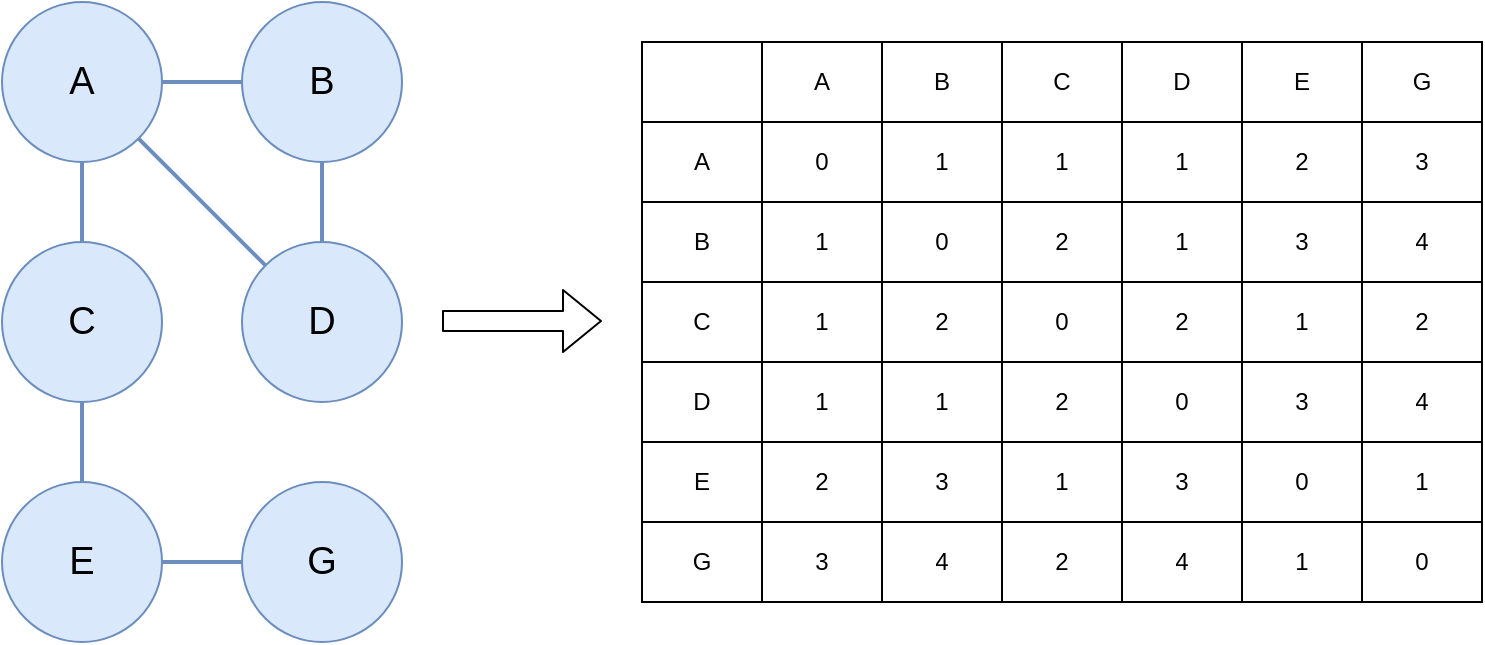 <mxfile version="13.7.3" type="device"><diagram id="y6urxDDCc-ryw6ZhAPgA" name="Page-1"><mxGraphModel dx="932" dy="597" grid="1" gridSize="10" guides="1" tooltips="1" connect="1" arrows="1" fold="1" page="1" pageScale="1" pageWidth="850" pageHeight="1100" math="0" shadow="0"><root><mxCell id="0"/><mxCell id="1" parent="0"/><mxCell id="uq6efwt6auBJ6zm4O07K-1" value="" style="edgeStyle=orthogonalEdgeStyle;rounded=0;orthogonalLoop=1;jettySize=auto;html=1;fontSize=19;endArrow=none;endFill=0;strokeWidth=2;fillColor=#dae8fc;strokeColor=#6c8ebf;" edge="1" parent="1" source="uq6efwt6auBJ6zm4O07K-3" target="uq6efwt6auBJ6zm4O07K-4"><mxGeometry relative="1" as="geometry"/></mxCell><mxCell id="uq6efwt6auBJ6zm4O07K-2" value="" style="edgeStyle=orthogonalEdgeStyle;rounded=0;orthogonalLoop=1;jettySize=auto;html=1;fontSize=19;endArrow=none;endFill=0;strokeWidth=2;fillColor=#dae8fc;strokeColor=#6c8ebf;" edge="1" parent="1" source="uq6efwt6auBJ6zm4O07K-3" target="uq6efwt6auBJ6zm4O07K-6"><mxGeometry relative="1" as="geometry"/></mxCell><mxCell id="uq6efwt6auBJ6zm4O07K-3" value="A" style="ellipse;whiteSpace=wrap;html=1;fontSize=19;fillColor=#dae8fc;strokeColor=#6c8ebf;" vertex="1" parent="1"><mxGeometry x="40" y="40" width="80" height="80" as="geometry"/></mxCell><mxCell id="uq6efwt6auBJ6zm4O07K-4" value="C" style="ellipse;whiteSpace=wrap;html=1;fontSize=19;fillColor=#dae8fc;strokeColor=#6c8ebf;" vertex="1" parent="1"><mxGeometry x="40" y="160" width="80" height="80" as="geometry"/></mxCell><mxCell id="uq6efwt6auBJ6zm4O07K-5" value="" style="edgeStyle=orthogonalEdgeStyle;rounded=0;orthogonalLoop=1;jettySize=auto;html=1;fontSize=19;endArrow=none;endFill=0;strokeWidth=2;fillColor=#dae8fc;strokeColor=#6c8ebf;" edge="1" parent="1" source="uq6efwt6auBJ6zm4O07K-6" target="uq6efwt6auBJ6zm4O07K-7"><mxGeometry relative="1" as="geometry"/></mxCell><mxCell id="uq6efwt6auBJ6zm4O07K-6" value="B" style="ellipse;whiteSpace=wrap;html=1;fontSize=19;fillColor=#dae8fc;strokeColor=#6c8ebf;" vertex="1" parent="1"><mxGeometry x="160" y="40" width="80" height="80" as="geometry"/></mxCell><mxCell id="uq6efwt6auBJ6zm4O07K-7" value="D" style="ellipse;whiteSpace=wrap;html=1;fontSize=19;fillColor=#dae8fc;strokeColor=#6c8ebf;" vertex="1" parent="1"><mxGeometry x="160" y="160" width="80" height="80" as="geometry"/></mxCell><mxCell id="uq6efwt6auBJ6zm4O07K-8" value="" style="endArrow=none;html=1;fontSize=19;exitX=1;exitY=1;exitDx=0;exitDy=0;entryX=0;entryY=0;entryDx=0;entryDy=0;endFill=0;strokeWidth=2;fillColor=#dae8fc;strokeColor=#6c8ebf;" edge="1" parent="1" source="uq6efwt6auBJ6zm4O07K-3" target="uq6efwt6auBJ6zm4O07K-7"><mxGeometry width="50" height="50" relative="1" as="geometry"><mxPoint x="-40" y="290" as="sourcePoint"/><mxPoint x="10" y="240" as="targetPoint"/></mxGeometry></mxCell><mxCell id="uq6efwt6auBJ6zm4O07K-9" value="" style="edgeStyle=orthogonalEdgeStyle;rounded=0;orthogonalLoop=1;jettySize=auto;html=1;fontSize=19;endArrow=none;endFill=0;strokeWidth=2;fillColor=#dae8fc;strokeColor=#6c8ebf;" edge="1" parent="1" source="uq6efwt6auBJ6zm4O07K-10" target="uq6efwt6auBJ6zm4O07K-11"><mxGeometry relative="1" as="geometry"/></mxCell><mxCell id="uq6efwt6auBJ6zm4O07K-10" value="E" style="ellipse;whiteSpace=wrap;html=1;fontSize=19;fillColor=#dae8fc;strokeColor=#6c8ebf;" vertex="1" parent="1"><mxGeometry x="40" y="280" width="80" height="80" as="geometry"/></mxCell><mxCell id="uq6efwt6auBJ6zm4O07K-11" value="G" style="ellipse;whiteSpace=wrap;html=1;fontSize=19;fillColor=#dae8fc;strokeColor=#6c8ebf;" vertex="1" parent="1"><mxGeometry x="160" y="280" width="80" height="80" as="geometry"/></mxCell><mxCell id="uq6efwt6auBJ6zm4O07K-15" value="" style="edgeStyle=orthogonalEdgeStyle;rounded=0;orthogonalLoop=1;jettySize=auto;html=1;fontSize=19;endArrow=none;endFill=0;strokeWidth=2;fillColor=#dae8fc;strokeColor=#6c8ebf;exitX=0.5;exitY=1;exitDx=0;exitDy=0;entryX=0.5;entryY=0;entryDx=0;entryDy=0;" edge="1" parent="1" source="uq6efwt6auBJ6zm4O07K-4" target="uq6efwt6auBJ6zm4O07K-10"><mxGeometry relative="1" as="geometry"><mxPoint x="90" y="130" as="sourcePoint"/><mxPoint x="90" y="210" as="targetPoint"/></mxGeometry></mxCell><mxCell id="uq6efwt6auBJ6zm4O07K-16" value="" style="shape=flexArrow;endArrow=classic;html=1;" edge="1" parent="1"><mxGeometry width="50" height="50" relative="1" as="geometry"><mxPoint x="260" y="199.5" as="sourcePoint"/><mxPoint x="340" y="199.5" as="targetPoint"/></mxGeometry></mxCell><mxCell id="uq6efwt6auBJ6zm4O07K-17" value="" style="shape=table;html=1;whiteSpace=wrap;startSize=0;container=1;collapsible=0;childLayout=tableLayout;" vertex="1" parent="1"><mxGeometry x="360" y="100" width="180" height="120" as="geometry"/></mxCell><mxCell id="uq6efwt6auBJ6zm4O07K-18" value="" style="shape=partialRectangle;html=1;whiteSpace=wrap;collapsible=0;dropTarget=0;pointerEvents=0;fillColor=none;top=0;left=0;bottom=0;right=0;points=[[0,0.5],[1,0.5]];portConstraint=eastwest;" vertex="1" parent="uq6efwt6auBJ6zm4O07K-17"><mxGeometry width="180" height="40" as="geometry"/></mxCell><mxCell id="uq6efwt6auBJ6zm4O07K-19" value="0" style="shape=partialRectangle;html=1;whiteSpace=wrap;connectable=0;fillColor=none;top=0;left=0;bottom=0;right=0;overflow=hidden;" vertex="1" parent="uq6efwt6auBJ6zm4O07K-18"><mxGeometry width="60" height="40" as="geometry"/></mxCell><mxCell id="uq6efwt6auBJ6zm4O07K-20" value="" style="shape=partialRectangle;html=1;whiteSpace=wrap;connectable=0;fillColor=none;top=0;left=0;bottom=0;right=0;overflow=hidden;" vertex="1" parent="uq6efwt6auBJ6zm4O07K-18"><mxGeometry x="60" width="60" height="40" as="geometry"/></mxCell><mxCell id="uq6efwt6auBJ6zm4O07K-21" value="" style="shape=partialRectangle;html=1;whiteSpace=wrap;connectable=0;fillColor=none;top=0;left=0;bottom=0;right=0;overflow=hidden;" vertex="1" parent="uq6efwt6auBJ6zm4O07K-18"><mxGeometry x="120" width="60" height="40" as="geometry"/></mxCell><mxCell id="uq6efwt6auBJ6zm4O07K-22" value="" style="shape=partialRectangle;html=1;whiteSpace=wrap;collapsible=0;dropTarget=0;pointerEvents=0;fillColor=none;top=0;left=0;bottom=0;right=0;points=[[0,0.5],[1,0.5]];portConstraint=eastwest;" vertex="1" parent="uq6efwt6auBJ6zm4O07K-17"><mxGeometry y="40" width="180" height="40" as="geometry"/></mxCell><mxCell id="uq6efwt6auBJ6zm4O07K-23" value="" style="shape=partialRectangle;html=1;whiteSpace=wrap;connectable=0;fillColor=none;top=0;left=0;bottom=0;right=0;overflow=hidden;" vertex="1" parent="uq6efwt6auBJ6zm4O07K-22"><mxGeometry width="60" height="40" as="geometry"/></mxCell><mxCell id="uq6efwt6auBJ6zm4O07K-24" value="0" style="shape=partialRectangle;html=1;whiteSpace=wrap;connectable=0;fillColor=none;top=0;left=0;bottom=0;right=0;overflow=hidden;" vertex="1" parent="uq6efwt6auBJ6zm4O07K-22"><mxGeometry x="60" width="60" height="40" as="geometry"/></mxCell><mxCell id="uq6efwt6auBJ6zm4O07K-25" value="" style="shape=partialRectangle;html=1;whiteSpace=wrap;connectable=0;fillColor=none;top=0;left=0;bottom=0;right=0;overflow=hidden;" vertex="1" parent="uq6efwt6auBJ6zm4O07K-22"><mxGeometry x="120" width="60" height="40" as="geometry"/></mxCell><mxCell id="uq6efwt6auBJ6zm4O07K-26" value="" style="shape=partialRectangle;html=1;whiteSpace=wrap;collapsible=0;dropTarget=0;pointerEvents=0;fillColor=none;top=0;left=0;bottom=0;right=0;points=[[0,0.5],[1,0.5]];portConstraint=eastwest;" vertex="1" parent="uq6efwt6auBJ6zm4O07K-17"><mxGeometry y="80" width="180" height="40" as="geometry"/></mxCell><mxCell id="uq6efwt6auBJ6zm4O07K-27" value="C" style="shape=partialRectangle;html=1;whiteSpace=wrap;connectable=0;fillColor=none;top=0;left=0;bottom=0;right=0;overflow=hidden;" vertex="1" parent="uq6efwt6auBJ6zm4O07K-26"><mxGeometry width="60" height="40" as="geometry"/></mxCell><mxCell id="uq6efwt6auBJ6zm4O07K-28" value="1" style="shape=partialRectangle;html=1;whiteSpace=wrap;connectable=0;fillColor=none;top=0;left=0;bottom=0;right=0;overflow=hidden;" vertex="1" parent="uq6efwt6auBJ6zm4O07K-26"><mxGeometry x="60" width="60" height="40" as="geometry"/></mxCell><mxCell id="uq6efwt6auBJ6zm4O07K-29" value="2" style="shape=partialRectangle;html=1;whiteSpace=wrap;connectable=0;fillColor=none;top=0;left=0;bottom=0;right=0;overflow=hidden;" vertex="1" parent="uq6efwt6auBJ6zm4O07K-26"><mxGeometry x="120" width="60" height="40" as="geometry"/></mxCell><mxCell id="uq6efwt6auBJ6zm4O07K-30" value="" style="shape=table;html=1;whiteSpace=wrap;startSize=0;container=1;collapsible=0;childLayout=tableLayout;" vertex="1" parent="1"><mxGeometry x="540" y="100" width="180" height="120" as="geometry"/></mxCell><mxCell id="uq6efwt6auBJ6zm4O07K-31" value="" style="shape=partialRectangle;html=1;whiteSpace=wrap;collapsible=0;dropTarget=0;pointerEvents=0;fillColor=none;top=0;left=0;bottom=0;right=0;points=[[0,0.5],[1,0.5]];portConstraint=eastwest;" vertex="1" parent="uq6efwt6auBJ6zm4O07K-30"><mxGeometry width="180" height="40" as="geometry"/></mxCell><mxCell id="uq6efwt6auBJ6zm4O07K-32" value="" style="shape=partialRectangle;html=1;whiteSpace=wrap;connectable=0;fillColor=none;top=0;left=0;bottom=0;right=0;overflow=hidden;" vertex="1" parent="uq6efwt6auBJ6zm4O07K-31"><mxGeometry width="60" height="40" as="geometry"/></mxCell><mxCell id="uq6efwt6auBJ6zm4O07K-33" value="" style="shape=partialRectangle;html=1;whiteSpace=wrap;connectable=0;fillColor=none;top=0;left=0;bottom=0;right=0;overflow=hidden;" vertex="1" parent="uq6efwt6auBJ6zm4O07K-31"><mxGeometry x="60" width="60" height="40" as="geometry"/></mxCell><mxCell id="uq6efwt6auBJ6zm4O07K-34" value="" style="shape=partialRectangle;html=1;whiteSpace=wrap;connectable=0;fillColor=none;top=0;left=0;bottom=0;right=0;overflow=hidden;" vertex="1" parent="uq6efwt6auBJ6zm4O07K-31"><mxGeometry x="120" width="60" height="40" as="geometry"/></mxCell><mxCell id="uq6efwt6auBJ6zm4O07K-35" value="" style="shape=partialRectangle;html=1;whiteSpace=wrap;collapsible=0;dropTarget=0;pointerEvents=0;fillColor=none;top=0;left=0;bottom=0;right=0;points=[[0,0.5],[1,0.5]];portConstraint=eastwest;" vertex="1" parent="uq6efwt6auBJ6zm4O07K-30"><mxGeometry y="40" width="180" height="40" as="geometry"/></mxCell><mxCell id="uq6efwt6auBJ6zm4O07K-36" value="" style="shape=partialRectangle;html=1;whiteSpace=wrap;connectable=0;fillColor=none;top=0;left=0;bottom=0;right=0;overflow=hidden;" vertex="1" parent="uq6efwt6auBJ6zm4O07K-35"><mxGeometry width="60" height="40" as="geometry"/></mxCell><mxCell id="uq6efwt6auBJ6zm4O07K-37" value="" style="shape=partialRectangle;html=1;whiteSpace=wrap;connectable=0;fillColor=none;top=0;left=0;bottom=0;right=0;overflow=hidden;" vertex="1" parent="uq6efwt6auBJ6zm4O07K-35"><mxGeometry x="60" width="60" height="40" as="geometry"/></mxCell><mxCell id="uq6efwt6auBJ6zm4O07K-38" value="" style="shape=partialRectangle;html=1;whiteSpace=wrap;connectable=0;fillColor=none;top=0;left=0;bottom=0;right=0;overflow=hidden;" vertex="1" parent="uq6efwt6auBJ6zm4O07K-35"><mxGeometry x="120" width="60" height="40" as="geometry"/></mxCell><mxCell id="uq6efwt6auBJ6zm4O07K-39" value="" style="shape=partialRectangle;html=1;whiteSpace=wrap;collapsible=0;dropTarget=0;pointerEvents=0;fillColor=none;top=0;left=0;bottom=0;right=0;points=[[0,0.5],[1,0.5]];portConstraint=eastwest;" vertex="1" parent="uq6efwt6auBJ6zm4O07K-30"><mxGeometry y="80" width="180" height="40" as="geometry"/></mxCell><mxCell id="uq6efwt6auBJ6zm4O07K-40" value="0" style="shape=partialRectangle;html=1;whiteSpace=wrap;connectable=0;fillColor=none;top=0;left=0;bottom=0;right=0;overflow=hidden;" vertex="1" parent="uq6efwt6auBJ6zm4O07K-39"><mxGeometry width="60" height="40" as="geometry"/></mxCell><mxCell id="uq6efwt6auBJ6zm4O07K-41" value="" style="shape=partialRectangle;html=1;whiteSpace=wrap;connectable=0;fillColor=none;top=0;left=0;bottom=0;right=0;overflow=hidden;" vertex="1" parent="uq6efwt6auBJ6zm4O07K-39"><mxGeometry x="60" width="60" height="40" as="geometry"/></mxCell><mxCell id="uq6efwt6auBJ6zm4O07K-42" value="" style="shape=partialRectangle;html=1;whiteSpace=wrap;connectable=0;fillColor=none;top=0;left=0;bottom=0;right=0;overflow=hidden;" vertex="1" parent="uq6efwt6auBJ6zm4O07K-39"><mxGeometry x="120" width="60" height="40" as="geometry"/></mxCell><mxCell id="uq6efwt6auBJ6zm4O07K-43" value="" style="shape=table;html=1;whiteSpace=wrap;startSize=0;container=1;collapsible=0;childLayout=tableLayout;" vertex="1" parent="1"><mxGeometry x="360" y="220" width="180" height="120" as="geometry"/></mxCell><mxCell id="uq6efwt6auBJ6zm4O07K-44" value="" style="shape=partialRectangle;html=1;whiteSpace=wrap;collapsible=0;dropTarget=0;pointerEvents=0;fillColor=none;top=0;left=0;bottom=0;right=0;points=[[0,0.5],[1,0.5]];portConstraint=eastwest;" vertex="1" parent="uq6efwt6auBJ6zm4O07K-43"><mxGeometry width="180" height="40" as="geometry"/></mxCell><mxCell id="uq6efwt6auBJ6zm4O07K-45" value="D" style="shape=partialRectangle;html=1;whiteSpace=wrap;connectable=0;fillColor=none;top=0;left=0;bottom=0;right=0;overflow=hidden;" vertex="1" parent="uq6efwt6auBJ6zm4O07K-44"><mxGeometry width="60" height="40" as="geometry"/></mxCell><mxCell id="uq6efwt6auBJ6zm4O07K-46" value="1" style="shape=partialRectangle;html=1;whiteSpace=wrap;connectable=0;fillColor=none;top=0;left=0;bottom=0;right=0;overflow=hidden;" vertex="1" parent="uq6efwt6auBJ6zm4O07K-44"><mxGeometry x="60" width="60" height="40" as="geometry"/></mxCell><mxCell id="uq6efwt6auBJ6zm4O07K-47" value="1" style="shape=partialRectangle;html=1;whiteSpace=wrap;connectable=0;fillColor=none;top=0;left=0;bottom=0;right=0;overflow=hidden;" vertex="1" parent="uq6efwt6auBJ6zm4O07K-44"><mxGeometry x="120" width="60" height="40" as="geometry"/></mxCell><mxCell id="uq6efwt6auBJ6zm4O07K-48" value="" style="shape=partialRectangle;html=1;whiteSpace=wrap;collapsible=0;dropTarget=0;pointerEvents=0;fillColor=none;top=0;left=0;bottom=0;right=0;points=[[0,0.5],[1,0.5]];portConstraint=eastwest;" vertex="1" parent="uq6efwt6auBJ6zm4O07K-43"><mxGeometry y="40" width="180" height="40" as="geometry"/></mxCell><mxCell id="uq6efwt6auBJ6zm4O07K-49" value="E" style="shape=partialRectangle;html=1;whiteSpace=wrap;connectable=0;fillColor=none;top=0;left=0;bottom=0;right=0;overflow=hidden;" vertex="1" parent="uq6efwt6auBJ6zm4O07K-48"><mxGeometry width="60" height="40" as="geometry"/></mxCell><mxCell id="uq6efwt6auBJ6zm4O07K-50" value="2" style="shape=partialRectangle;html=1;whiteSpace=wrap;connectable=0;fillColor=none;top=0;left=0;bottom=0;right=0;overflow=hidden;" vertex="1" parent="uq6efwt6auBJ6zm4O07K-48"><mxGeometry x="60" width="60" height="40" as="geometry"/></mxCell><mxCell id="uq6efwt6auBJ6zm4O07K-51" value="3" style="shape=partialRectangle;html=1;whiteSpace=wrap;connectable=0;fillColor=none;top=0;left=0;bottom=0;right=0;overflow=hidden;" vertex="1" parent="uq6efwt6auBJ6zm4O07K-48"><mxGeometry x="120" width="60" height="40" as="geometry"/></mxCell><mxCell id="uq6efwt6auBJ6zm4O07K-52" value="" style="shape=partialRectangle;html=1;whiteSpace=wrap;collapsible=0;dropTarget=0;pointerEvents=0;fillColor=none;top=0;left=0;bottom=0;right=0;points=[[0,0.5],[1,0.5]];portConstraint=eastwest;" vertex="1" parent="uq6efwt6auBJ6zm4O07K-43"><mxGeometry y="80" width="180" height="40" as="geometry"/></mxCell><mxCell id="uq6efwt6auBJ6zm4O07K-53" value="G" style="shape=partialRectangle;html=1;whiteSpace=wrap;connectable=0;fillColor=none;top=0;left=0;bottom=0;right=0;overflow=hidden;" vertex="1" parent="uq6efwt6auBJ6zm4O07K-52"><mxGeometry width="60" height="40" as="geometry"/></mxCell><mxCell id="uq6efwt6auBJ6zm4O07K-54" value="3" style="shape=partialRectangle;html=1;whiteSpace=wrap;connectable=0;fillColor=none;top=0;left=0;bottom=0;right=0;overflow=hidden;" vertex="1" parent="uq6efwt6auBJ6zm4O07K-52"><mxGeometry x="60" width="60" height="40" as="geometry"/></mxCell><mxCell id="uq6efwt6auBJ6zm4O07K-55" value="4" style="shape=partialRectangle;html=1;whiteSpace=wrap;connectable=0;fillColor=none;top=0;left=0;bottom=0;right=0;overflow=hidden;" vertex="1" parent="uq6efwt6auBJ6zm4O07K-52"><mxGeometry x="120" width="60" height="40" as="geometry"/></mxCell><mxCell id="uq6efwt6auBJ6zm4O07K-56" value="" style="shape=table;html=1;whiteSpace=wrap;startSize=0;container=1;collapsible=0;childLayout=tableLayout;" vertex="1" parent="1"><mxGeometry x="540" y="220" width="180" height="120" as="geometry"/></mxCell><mxCell id="uq6efwt6auBJ6zm4O07K-57" value="" style="shape=partialRectangle;html=1;whiteSpace=wrap;collapsible=0;dropTarget=0;pointerEvents=0;fillColor=none;top=0;left=0;bottom=0;right=0;points=[[0,0.5],[1,0.5]];portConstraint=eastwest;" vertex="1" parent="uq6efwt6auBJ6zm4O07K-56"><mxGeometry width="180" height="40" as="geometry"/></mxCell><mxCell id="uq6efwt6auBJ6zm4O07K-58" value="2" style="shape=partialRectangle;html=1;whiteSpace=wrap;connectable=0;fillColor=none;top=0;left=0;bottom=0;right=0;overflow=hidden;" vertex="1" parent="uq6efwt6auBJ6zm4O07K-57"><mxGeometry width="60" height="40" as="geometry"/></mxCell><mxCell id="uq6efwt6auBJ6zm4O07K-59" value="" style="shape=partialRectangle;html=1;whiteSpace=wrap;connectable=0;fillColor=none;top=0;left=0;bottom=0;right=0;overflow=hidden;" vertex="1" parent="uq6efwt6auBJ6zm4O07K-57"><mxGeometry x="60" width="60" height="40" as="geometry"/></mxCell><mxCell id="uq6efwt6auBJ6zm4O07K-60" value="" style="shape=partialRectangle;html=1;whiteSpace=wrap;connectable=0;fillColor=none;top=0;left=0;bottom=0;right=0;overflow=hidden;" vertex="1" parent="uq6efwt6auBJ6zm4O07K-57"><mxGeometry x="120" width="60" height="40" as="geometry"/></mxCell><mxCell id="uq6efwt6auBJ6zm4O07K-61" value="" style="shape=partialRectangle;html=1;whiteSpace=wrap;collapsible=0;dropTarget=0;pointerEvents=0;fillColor=none;top=0;left=0;bottom=0;right=0;points=[[0,0.5],[1,0.5]];portConstraint=eastwest;" vertex="1" parent="uq6efwt6auBJ6zm4O07K-56"><mxGeometry y="40" width="180" height="40" as="geometry"/></mxCell><mxCell id="uq6efwt6auBJ6zm4O07K-62" value="1" style="shape=partialRectangle;html=1;whiteSpace=wrap;connectable=0;fillColor=none;top=0;left=0;bottom=0;right=0;overflow=hidden;" vertex="1" parent="uq6efwt6auBJ6zm4O07K-61"><mxGeometry width="60" height="40" as="geometry"/></mxCell><mxCell id="uq6efwt6auBJ6zm4O07K-63" value="0" style="shape=partialRectangle;html=1;whiteSpace=wrap;connectable=0;fillColor=none;top=0;left=0;bottom=0;right=0;overflow=hidden;" vertex="1" parent="uq6efwt6auBJ6zm4O07K-61"><mxGeometry x="60" width="60" height="40" as="geometry"/></mxCell><mxCell id="uq6efwt6auBJ6zm4O07K-64" value="" style="shape=partialRectangle;html=1;whiteSpace=wrap;connectable=0;fillColor=none;top=0;left=0;bottom=0;right=0;overflow=hidden;" vertex="1" parent="uq6efwt6auBJ6zm4O07K-61"><mxGeometry x="120" width="60" height="40" as="geometry"/></mxCell><mxCell id="uq6efwt6auBJ6zm4O07K-65" value="" style="shape=partialRectangle;html=1;whiteSpace=wrap;collapsible=0;dropTarget=0;pointerEvents=0;fillColor=none;top=0;left=0;bottom=0;right=0;points=[[0,0.5],[1,0.5]];portConstraint=eastwest;" vertex="1" parent="uq6efwt6auBJ6zm4O07K-56"><mxGeometry y="80" width="180" height="40" as="geometry"/></mxCell><mxCell id="uq6efwt6auBJ6zm4O07K-66" value="2" style="shape=partialRectangle;html=1;whiteSpace=wrap;connectable=0;fillColor=none;top=0;left=0;bottom=0;right=0;overflow=hidden;" vertex="1" parent="uq6efwt6auBJ6zm4O07K-65"><mxGeometry width="60" height="40" as="geometry"/></mxCell><mxCell id="uq6efwt6auBJ6zm4O07K-67" value="" style="shape=partialRectangle;html=1;whiteSpace=wrap;connectable=0;fillColor=none;top=0;left=0;bottom=0;right=0;overflow=hidden;" vertex="1" parent="uq6efwt6auBJ6zm4O07K-65"><mxGeometry x="60" width="60" height="40" as="geometry"/></mxCell><mxCell id="uq6efwt6auBJ6zm4O07K-68" value="0" style="shape=partialRectangle;html=1;whiteSpace=wrap;connectable=0;fillColor=none;top=0;left=0;bottom=0;right=0;overflow=hidden;" vertex="1" parent="uq6efwt6auBJ6zm4O07K-65"><mxGeometry x="120" width="60" height="40" as="geometry"/></mxCell><mxCell id="uq6efwt6auBJ6zm4O07K-69" value="" style="shape=table;html=1;whiteSpace=wrap;startSize=0;container=1;collapsible=0;childLayout=tableLayout;" vertex="1" parent="1"><mxGeometry x="540" y="60" width="180" height="120" as="geometry"/></mxCell><mxCell id="uq6efwt6auBJ6zm4O07K-70" value="" style="shape=partialRectangle;html=1;whiteSpace=wrap;collapsible=0;dropTarget=0;pointerEvents=0;fillColor=none;top=0;left=0;bottom=0;right=0;points=[[0,0.5],[1,0.5]];portConstraint=eastwest;" vertex="1" parent="uq6efwt6auBJ6zm4O07K-69"><mxGeometry width="180" height="40" as="geometry"/></mxCell><mxCell id="uq6efwt6auBJ6zm4O07K-71" value="C" style="shape=partialRectangle;html=1;whiteSpace=wrap;connectable=0;fillColor=none;top=0;left=0;bottom=0;right=0;overflow=hidden;" vertex="1" parent="uq6efwt6auBJ6zm4O07K-70"><mxGeometry width="60" height="40" as="geometry"/></mxCell><mxCell id="uq6efwt6auBJ6zm4O07K-72" value="" style="shape=partialRectangle;html=1;whiteSpace=wrap;connectable=0;fillColor=none;top=0;left=0;bottom=0;right=0;overflow=hidden;" vertex="1" parent="uq6efwt6auBJ6zm4O07K-70"><mxGeometry x="60" width="60" height="40" as="geometry"/></mxCell><mxCell id="uq6efwt6auBJ6zm4O07K-73" value="" style="shape=partialRectangle;html=1;whiteSpace=wrap;connectable=0;fillColor=none;top=0;left=0;bottom=0;right=0;overflow=hidden;" vertex="1" parent="uq6efwt6auBJ6zm4O07K-70"><mxGeometry x="120" width="60" height="40" as="geometry"/></mxCell><mxCell id="uq6efwt6auBJ6zm4O07K-74" value="" style="shape=partialRectangle;html=1;whiteSpace=wrap;collapsible=0;dropTarget=0;pointerEvents=0;fillColor=none;top=0;left=0;bottom=0;right=0;points=[[0,0.5],[1,0.5]];portConstraint=eastwest;" vertex="1" parent="uq6efwt6auBJ6zm4O07K-69"><mxGeometry y="40" width="180" height="40" as="geometry"/></mxCell><mxCell id="uq6efwt6auBJ6zm4O07K-75" value="1" style="shape=partialRectangle;html=1;whiteSpace=wrap;connectable=0;fillColor=none;top=0;left=0;bottom=0;right=0;overflow=hidden;" vertex="1" parent="uq6efwt6auBJ6zm4O07K-74"><mxGeometry width="60" height="40" as="geometry"/></mxCell><mxCell id="uq6efwt6auBJ6zm4O07K-76" value="" style="shape=partialRectangle;html=1;whiteSpace=wrap;connectable=0;fillColor=none;top=0;left=0;bottom=0;right=0;overflow=hidden;" vertex="1" parent="uq6efwt6auBJ6zm4O07K-74"><mxGeometry x="60" width="60" height="40" as="geometry"/></mxCell><mxCell id="uq6efwt6auBJ6zm4O07K-77" value="" style="shape=partialRectangle;html=1;whiteSpace=wrap;connectable=0;fillColor=none;top=0;left=0;bottom=0;right=0;overflow=hidden;" vertex="1" parent="uq6efwt6auBJ6zm4O07K-74"><mxGeometry x="120" width="60" height="40" as="geometry"/></mxCell><mxCell id="uq6efwt6auBJ6zm4O07K-78" value="" style="shape=partialRectangle;html=1;whiteSpace=wrap;collapsible=0;dropTarget=0;pointerEvents=0;fillColor=none;top=0;left=0;bottom=0;right=0;points=[[0,0.5],[1,0.5]];portConstraint=eastwest;" vertex="1" parent="uq6efwt6auBJ6zm4O07K-69"><mxGeometry y="80" width="180" height="40" as="geometry"/></mxCell><mxCell id="uq6efwt6auBJ6zm4O07K-79" value="2" style="shape=partialRectangle;html=1;whiteSpace=wrap;connectable=0;fillColor=none;top=0;left=0;bottom=0;right=0;overflow=hidden;" vertex="1" parent="uq6efwt6auBJ6zm4O07K-78"><mxGeometry width="60" height="40" as="geometry"/></mxCell><mxCell id="uq6efwt6auBJ6zm4O07K-80" value="" style="shape=partialRectangle;html=1;whiteSpace=wrap;connectable=0;fillColor=none;top=0;left=0;bottom=0;right=0;overflow=hidden;" vertex="1" parent="uq6efwt6auBJ6zm4O07K-78"><mxGeometry x="60" width="60" height="40" as="geometry"/></mxCell><mxCell id="uq6efwt6auBJ6zm4O07K-81" value="" style="shape=partialRectangle;html=1;whiteSpace=wrap;connectable=0;fillColor=none;top=0;left=0;bottom=0;right=0;overflow=hidden;" vertex="1" parent="uq6efwt6auBJ6zm4O07K-78"><mxGeometry x="120" width="60" height="40" as="geometry"/></mxCell><mxCell id="uq6efwt6auBJ6zm4O07K-82" value="" style="shape=table;html=1;whiteSpace=wrap;startSize=0;container=1;collapsible=0;childLayout=tableLayout;" vertex="1" parent="1"><mxGeometry x="360" y="60" width="180" height="120" as="geometry"/></mxCell><mxCell id="uq6efwt6auBJ6zm4O07K-83" value="" style="shape=partialRectangle;html=1;whiteSpace=wrap;collapsible=0;dropTarget=0;pointerEvents=0;fillColor=none;top=0;left=0;bottom=0;right=0;points=[[0,0.5],[1,0.5]];portConstraint=eastwest;" vertex="1" parent="uq6efwt6auBJ6zm4O07K-82"><mxGeometry width="180" height="40" as="geometry"/></mxCell><mxCell id="uq6efwt6auBJ6zm4O07K-84" value="" style="shape=partialRectangle;html=1;whiteSpace=wrap;connectable=0;fillColor=none;top=0;left=0;bottom=0;right=0;overflow=hidden;" vertex="1" parent="uq6efwt6auBJ6zm4O07K-83"><mxGeometry width="60" height="40" as="geometry"/></mxCell><mxCell id="uq6efwt6auBJ6zm4O07K-85" value="A" style="shape=partialRectangle;html=1;whiteSpace=wrap;connectable=0;fillColor=none;top=0;left=0;bottom=0;right=0;overflow=hidden;" vertex="1" parent="uq6efwt6auBJ6zm4O07K-83"><mxGeometry x="60" width="60" height="40" as="geometry"/></mxCell><mxCell id="uq6efwt6auBJ6zm4O07K-86" value="B" style="shape=partialRectangle;html=1;whiteSpace=wrap;connectable=0;fillColor=none;top=0;left=0;bottom=0;right=0;overflow=hidden;" vertex="1" parent="uq6efwt6auBJ6zm4O07K-83"><mxGeometry x="120" width="60" height="40" as="geometry"/></mxCell><mxCell id="uq6efwt6auBJ6zm4O07K-87" value="" style="shape=partialRectangle;html=1;whiteSpace=wrap;collapsible=0;dropTarget=0;pointerEvents=0;fillColor=none;top=0;left=0;bottom=0;right=0;points=[[0,0.5],[1,0.5]];portConstraint=eastwest;" vertex="1" parent="uq6efwt6auBJ6zm4O07K-82"><mxGeometry y="40" width="180" height="40" as="geometry"/></mxCell><mxCell id="uq6efwt6auBJ6zm4O07K-88" value="A" style="shape=partialRectangle;html=1;whiteSpace=wrap;connectable=0;fillColor=none;top=0;left=0;bottom=0;right=0;overflow=hidden;" vertex="1" parent="uq6efwt6auBJ6zm4O07K-87"><mxGeometry width="60" height="40" as="geometry"/></mxCell><mxCell id="uq6efwt6auBJ6zm4O07K-89" value="0" style="shape=partialRectangle;html=1;whiteSpace=wrap;connectable=0;fillColor=none;top=0;left=0;bottom=0;right=0;overflow=hidden;" vertex="1" parent="uq6efwt6auBJ6zm4O07K-87"><mxGeometry x="60" width="60" height="40" as="geometry"/></mxCell><mxCell id="uq6efwt6auBJ6zm4O07K-90" value="1" style="shape=partialRectangle;html=1;whiteSpace=wrap;connectable=0;fillColor=none;top=0;left=0;bottom=0;right=0;overflow=hidden;" vertex="1" parent="uq6efwt6auBJ6zm4O07K-87"><mxGeometry x="120" width="60" height="40" as="geometry"/></mxCell><mxCell id="uq6efwt6auBJ6zm4O07K-91" value="" style="shape=partialRectangle;html=1;whiteSpace=wrap;collapsible=0;dropTarget=0;pointerEvents=0;fillColor=none;top=0;left=0;bottom=0;right=0;points=[[0,0.5],[1,0.5]];portConstraint=eastwest;" vertex="1" parent="uq6efwt6auBJ6zm4O07K-82"><mxGeometry y="80" width="180" height="40" as="geometry"/></mxCell><mxCell id="uq6efwt6auBJ6zm4O07K-92" value="B" style="shape=partialRectangle;html=1;whiteSpace=wrap;connectable=0;fillColor=none;top=0;left=0;bottom=0;right=0;overflow=hidden;" vertex="1" parent="uq6efwt6auBJ6zm4O07K-91"><mxGeometry width="60" height="40" as="geometry"/></mxCell><mxCell id="uq6efwt6auBJ6zm4O07K-93" value="1" style="shape=partialRectangle;html=1;whiteSpace=wrap;connectable=0;fillColor=none;top=0;left=0;bottom=0;right=0;overflow=hidden;" vertex="1" parent="uq6efwt6auBJ6zm4O07K-91"><mxGeometry x="60" width="60" height="40" as="geometry"/></mxCell><mxCell id="uq6efwt6auBJ6zm4O07K-94" value="0" style="shape=partialRectangle;html=1;whiteSpace=wrap;connectable=0;fillColor=none;top=0;left=0;bottom=0;right=0;overflow=hidden;" vertex="1" parent="uq6efwt6auBJ6zm4O07K-91"><mxGeometry x="120" width="60" height="40" as="geometry"/></mxCell><mxCell id="uq6efwt6auBJ6zm4O07K-95" value="" style="shape=table;html=1;whiteSpace=wrap;startSize=0;container=1;collapsible=0;childLayout=tableLayout;" vertex="1" parent="1"><mxGeometry x="600" y="60" width="180" height="120" as="geometry"/></mxCell><mxCell id="uq6efwt6auBJ6zm4O07K-96" value="" style="shape=partialRectangle;html=1;whiteSpace=wrap;collapsible=0;dropTarget=0;pointerEvents=0;fillColor=none;top=0;left=0;bottom=0;right=0;points=[[0,0.5],[1,0.5]];portConstraint=eastwest;" vertex="1" parent="uq6efwt6auBJ6zm4O07K-95"><mxGeometry width="180" height="40" as="geometry"/></mxCell><mxCell id="uq6efwt6auBJ6zm4O07K-97" value="D" style="shape=partialRectangle;html=1;whiteSpace=wrap;connectable=0;fillColor=none;top=0;left=0;bottom=0;right=0;overflow=hidden;" vertex="1" parent="uq6efwt6auBJ6zm4O07K-96"><mxGeometry width="60" height="40" as="geometry"/></mxCell><mxCell id="uq6efwt6auBJ6zm4O07K-98" value="E" style="shape=partialRectangle;html=1;whiteSpace=wrap;connectable=0;fillColor=none;top=0;left=0;bottom=0;right=0;overflow=hidden;" vertex="1" parent="uq6efwt6auBJ6zm4O07K-96"><mxGeometry x="60" width="60" height="40" as="geometry"/></mxCell><mxCell id="uq6efwt6auBJ6zm4O07K-99" value="G" style="shape=partialRectangle;html=1;whiteSpace=wrap;connectable=0;fillColor=none;top=0;left=0;bottom=0;right=0;overflow=hidden;" vertex="1" parent="uq6efwt6auBJ6zm4O07K-96"><mxGeometry x="120" width="60" height="40" as="geometry"/></mxCell><mxCell id="uq6efwt6auBJ6zm4O07K-100" value="" style="shape=partialRectangle;html=1;whiteSpace=wrap;collapsible=0;dropTarget=0;pointerEvents=0;fillColor=none;top=0;left=0;bottom=0;right=0;points=[[0,0.5],[1,0.5]];portConstraint=eastwest;" vertex="1" parent="uq6efwt6auBJ6zm4O07K-95"><mxGeometry y="40" width="180" height="40" as="geometry"/></mxCell><mxCell id="uq6efwt6auBJ6zm4O07K-101" value="1" style="shape=partialRectangle;html=1;whiteSpace=wrap;connectable=0;fillColor=none;top=0;left=0;bottom=0;right=0;overflow=hidden;" vertex="1" parent="uq6efwt6auBJ6zm4O07K-100"><mxGeometry width="60" height="40" as="geometry"/></mxCell><mxCell id="uq6efwt6auBJ6zm4O07K-102" value="2" style="shape=partialRectangle;html=1;whiteSpace=wrap;connectable=0;fillColor=none;top=0;left=0;bottom=0;right=0;overflow=hidden;" vertex="1" parent="uq6efwt6auBJ6zm4O07K-100"><mxGeometry x="60" width="60" height="40" as="geometry"/></mxCell><mxCell id="uq6efwt6auBJ6zm4O07K-103" value="3" style="shape=partialRectangle;html=1;whiteSpace=wrap;connectable=0;fillColor=none;top=0;left=0;bottom=0;right=0;overflow=hidden;" vertex="1" parent="uq6efwt6auBJ6zm4O07K-100"><mxGeometry x="120" width="60" height="40" as="geometry"/></mxCell><mxCell id="uq6efwt6auBJ6zm4O07K-104" value="" style="shape=partialRectangle;html=1;whiteSpace=wrap;collapsible=0;dropTarget=0;pointerEvents=0;fillColor=none;top=0;left=0;bottom=0;right=0;points=[[0,0.5],[1,0.5]];portConstraint=eastwest;" vertex="1" parent="uq6efwt6auBJ6zm4O07K-95"><mxGeometry y="80" width="180" height="40" as="geometry"/></mxCell><mxCell id="uq6efwt6auBJ6zm4O07K-105" value="" style="shape=partialRectangle;html=1;whiteSpace=wrap;connectable=0;fillColor=none;top=0;left=0;bottom=0;right=0;overflow=hidden;" vertex="1" parent="uq6efwt6auBJ6zm4O07K-104"><mxGeometry width="60" height="40" as="geometry"/></mxCell><mxCell id="uq6efwt6auBJ6zm4O07K-106" value="" style="shape=partialRectangle;html=1;whiteSpace=wrap;connectable=0;fillColor=none;top=0;left=0;bottom=0;right=0;overflow=hidden;" vertex="1" parent="uq6efwt6auBJ6zm4O07K-104"><mxGeometry x="60" width="60" height="40" as="geometry"/></mxCell><mxCell id="uq6efwt6auBJ6zm4O07K-107" value="" style="shape=partialRectangle;html=1;whiteSpace=wrap;connectable=0;fillColor=none;top=0;left=0;bottom=0;right=0;overflow=hidden;" vertex="1" parent="uq6efwt6auBJ6zm4O07K-104"><mxGeometry x="120" width="60" height="40" as="geometry"/></mxCell><mxCell id="uq6efwt6auBJ6zm4O07K-108" value="" style="shape=table;html=1;whiteSpace=wrap;startSize=0;container=1;collapsible=0;childLayout=tableLayout;" vertex="1" parent="1"><mxGeometry x="600" y="220" width="180" height="120" as="geometry"/></mxCell><mxCell id="uq6efwt6auBJ6zm4O07K-109" value="" style="shape=partialRectangle;html=1;whiteSpace=wrap;collapsible=0;dropTarget=0;pointerEvents=0;fillColor=none;top=0;left=0;bottom=0;right=0;points=[[0,0.5],[1,0.5]];portConstraint=eastwest;" vertex="1" parent="uq6efwt6auBJ6zm4O07K-108"><mxGeometry width="180" height="40" as="geometry"/></mxCell><mxCell id="uq6efwt6auBJ6zm4O07K-110" value="" style="shape=partialRectangle;html=1;whiteSpace=wrap;connectable=0;fillColor=none;top=0;left=0;bottom=0;right=0;overflow=hidden;" vertex="1" parent="uq6efwt6auBJ6zm4O07K-109"><mxGeometry width="60" height="40" as="geometry"/></mxCell><mxCell id="uq6efwt6auBJ6zm4O07K-111" value="" style="shape=partialRectangle;html=1;whiteSpace=wrap;connectable=0;fillColor=none;top=0;left=0;bottom=0;right=0;overflow=hidden;" vertex="1" parent="uq6efwt6auBJ6zm4O07K-109"><mxGeometry x="60" width="60" height="40" as="geometry"/></mxCell><mxCell id="uq6efwt6auBJ6zm4O07K-112" value="" style="shape=partialRectangle;html=1;whiteSpace=wrap;connectable=0;fillColor=none;top=0;left=0;bottom=0;right=0;overflow=hidden;" vertex="1" parent="uq6efwt6auBJ6zm4O07K-109"><mxGeometry x="120" width="60" height="40" as="geometry"/></mxCell><mxCell id="uq6efwt6auBJ6zm4O07K-113" value="" style="shape=partialRectangle;html=1;whiteSpace=wrap;collapsible=0;dropTarget=0;pointerEvents=0;fillColor=none;top=0;left=0;bottom=0;right=0;points=[[0,0.5],[1,0.5]];portConstraint=eastwest;" vertex="1" parent="uq6efwt6auBJ6zm4O07K-108"><mxGeometry y="40" width="180" height="40" as="geometry"/></mxCell><mxCell id="uq6efwt6auBJ6zm4O07K-114" value="3" style="shape=partialRectangle;html=1;whiteSpace=wrap;connectable=0;fillColor=none;top=0;left=0;bottom=0;right=0;overflow=hidden;" vertex="1" parent="uq6efwt6auBJ6zm4O07K-113"><mxGeometry width="60" height="40" as="geometry"/></mxCell><mxCell id="uq6efwt6auBJ6zm4O07K-115" value="0" style="shape=partialRectangle;html=1;whiteSpace=wrap;connectable=0;fillColor=none;top=0;left=0;bottom=0;right=0;overflow=hidden;" vertex="1" parent="uq6efwt6auBJ6zm4O07K-113"><mxGeometry x="60" width="60" height="40" as="geometry"/></mxCell><mxCell id="uq6efwt6auBJ6zm4O07K-116" value="1" style="shape=partialRectangle;html=1;whiteSpace=wrap;connectable=0;fillColor=none;top=0;left=0;bottom=0;right=0;overflow=hidden;" vertex="1" parent="uq6efwt6auBJ6zm4O07K-113"><mxGeometry x="120" width="60" height="40" as="geometry"/></mxCell><mxCell id="uq6efwt6auBJ6zm4O07K-117" value="" style="shape=partialRectangle;html=1;whiteSpace=wrap;collapsible=0;dropTarget=0;pointerEvents=0;fillColor=none;top=0;left=0;bottom=0;right=0;points=[[0,0.5],[1,0.5]];portConstraint=eastwest;" vertex="1" parent="uq6efwt6auBJ6zm4O07K-108"><mxGeometry y="80" width="180" height="40" as="geometry"/></mxCell><mxCell id="uq6efwt6auBJ6zm4O07K-118" value="4" style="shape=partialRectangle;html=1;whiteSpace=wrap;connectable=0;fillColor=none;top=0;left=0;bottom=0;right=0;overflow=hidden;" vertex="1" parent="uq6efwt6auBJ6zm4O07K-117"><mxGeometry width="60" height="40" as="geometry"/></mxCell><mxCell id="uq6efwt6auBJ6zm4O07K-119" value="1" style="shape=partialRectangle;html=1;whiteSpace=wrap;connectable=0;fillColor=none;top=0;left=0;bottom=0;right=0;overflow=hidden;" vertex="1" parent="uq6efwt6auBJ6zm4O07K-117"><mxGeometry x="60" width="60" height="40" as="geometry"/></mxCell><mxCell id="uq6efwt6auBJ6zm4O07K-120" value="0" style="shape=partialRectangle;html=1;whiteSpace=wrap;connectable=0;fillColor=none;top=0;left=0;bottom=0;right=0;overflow=hidden;" vertex="1" parent="uq6efwt6auBJ6zm4O07K-117"><mxGeometry x="120" width="60" height="40" as="geometry"/></mxCell><mxCell id="uq6efwt6auBJ6zm4O07K-134" value="" style="shape=table;html=1;whiteSpace=wrap;startSize=0;container=1;collapsible=0;childLayout=tableLayout;" vertex="1" parent="1"><mxGeometry x="600" y="140" width="180" height="120" as="geometry"/></mxCell><mxCell id="uq6efwt6auBJ6zm4O07K-135" value="" style="shape=partialRectangle;html=1;whiteSpace=wrap;collapsible=0;dropTarget=0;pointerEvents=0;fillColor=none;top=0;left=0;bottom=0;right=0;points=[[0,0.5],[1,0.5]];portConstraint=eastwest;" vertex="1" parent="uq6efwt6auBJ6zm4O07K-134"><mxGeometry width="180" height="40" as="geometry"/></mxCell><mxCell id="uq6efwt6auBJ6zm4O07K-136" value="1" style="shape=partialRectangle;html=1;whiteSpace=wrap;connectable=0;fillColor=none;top=0;left=0;bottom=0;right=0;overflow=hidden;" vertex="1" parent="uq6efwt6auBJ6zm4O07K-135"><mxGeometry width="60" height="40" as="geometry"/></mxCell><mxCell id="uq6efwt6auBJ6zm4O07K-137" value="3" style="shape=partialRectangle;html=1;whiteSpace=wrap;connectable=0;fillColor=none;top=0;left=0;bottom=0;right=0;overflow=hidden;" vertex="1" parent="uq6efwt6auBJ6zm4O07K-135"><mxGeometry x="60" width="60" height="40" as="geometry"/></mxCell><mxCell id="uq6efwt6auBJ6zm4O07K-138" value="4" style="shape=partialRectangle;html=1;whiteSpace=wrap;connectable=0;fillColor=none;top=0;left=0;bottom=0;right=0;overflow=hidden;" vertex="1" parent="uq6efwt6auBJ6zm4O07K-135"><mxGeometry x="120" width="60" height="40" as="geometry"/></mxCell><mxCell id="uq6efwt6auBJ6zm4O07K-139" value="" style="shape=partialRectangle;html=1;whiteSpace=wrap;collapsible=0;dropTarget=0;pointerEvents=0;fillColor=none;top=0;left=0;bottom=0;right=0;points=[[0,0.5],[1,0.5]];portConstraint=eastwest;" vertex="1" parent="uq6efwt6auBJ6zm4O07K-134"><mxGeometry y="40" width="180" height="40" as="geometry"/></mxCell><mxCell id="uq6efwt6auBJ6zm4O07K-140" value="2" style="shape=partialRectangle;html=1;whiteSpace=wrap;connectable=0;fillColor=none;top=0;left=0;bottom=0;right=0;overflow=hidden;" vertex="1" parent="uq6efwt6auBJ6zm4O07K-139"><mxGeometry width="60" height="40" as="geometry"/></mxCell><mxCell id="uq6efwt6auBJ6zm4O07K-141" value="1" style="shape=partialRectangle;html=1;whiteSpace=wrap;connectable=0;fillColor=none;top=0;left=0;bottom=0;right=0;overflow=hidden;" vertex="1" parent="uq6efwt6auBJ6zm4O07K-139"><mxGeometry x="60" width="60" height="40" as="geometry"/></mxCell><mxCell id="uq6efwt6auBJ6zm4O07K-142" value="2" style="shape=partialRectangle;html=1;whiteSpace=wrap;connectable=0;fillColor=none;top=0;left=0;bottom=0;right=0;overflow=hidden;" vertex="1" parent="uq6efwt6auBJ6zm4O07K-139"><mxGeometry x="120" width="60" height="40" as="geometry"/></mxCell><mxCell id="uq6efwt6auBJ6zm4O07K-143" value="" style="shape=partialRectangle;html=1;whiteSpace=wrap;collapsible=0;dropTarget=0;pointerEvents=0;fillColor=none;top=0;left=0;bottom=0;right=0;points=[[0,0.5],[1,0.5]];portConstraint=eastwest;" vertex="1" parent="uq6efwt6auBJ6zm4O07K-134"><mxGeometry y="80" width="180" height="40" as="geometry"/></mxCell><mxCell id="uq6efwt6auBJ6zm4O07K-144" value="0" style="shape=partialRectangle;html=1;whiteSpace=wrap;connectable=0;fillColor=none;top=0;left=0;bottom=0;right=0;overflow=hidden;" vertex="1" parent="uq6efwt6auBJ6zm4O07K-143"><mxGeometry width="60" height="40" as="geometry"/></mxCell><mxCell id="uq6efwt6auBJ6zm4O07K-145" value="3" style="shape=partialRectangle;html=1;whiteSpace=wrap;connectable=0;fillColor=none;top=0;left=0;bottom=0;right=0;overflow=hidden;" vertex="1" parent="uq6efwt6auBJ6zm4O07K-143"><mxGeometry x="60" width="60" height="40" as="geometry"/></mxCell><mxCell id="uq6efwt6auBJ6zm4O07K-146" value="4" style="shape=partialRectangle;html=1;whiteSpace=wrap;connectable=0;fillColor=none;top=0;left=0;bottom=0;right=0;overflow=hidden;" vertex="1" parent="uq6efwt6auBJ6zm4O07K-143"><mxGeometry x="120" width="60" height="40" as="geometry"/></mxCell></root></mxGraphModel></diagram></mxfile>
